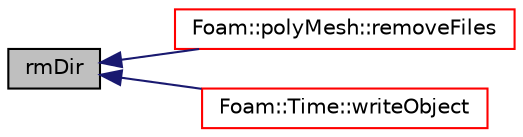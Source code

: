 digraph "rmDir"
{
  bgcolor="transparent";
  edge [fontname="Helvetica",fontsize="10",labelfontname="Helvetica",labelfontsize="10"];
  node [fontname="Helvetica",fontsize="10",shape=record];
  rankdir="LR";
  Node1 [label="rmDir",height=0.2,width=0.4,color="black", fillcolor="grey75", style="filled", fontcolor="black"];
  Node1 -> Node2 [dir="back",color="midnightblue",fontsize="10",style="solid",fontname="Helvetica"];
  Node2 [label="Foam::polyMesh::removeFiles",height=0.2,width=0.4,color="red",URL="$a01955.html#a09edd7861f5967d75396d1138415fc1b",tooltip="Remove all files from mesh instance. "];
  Node1 -> Node3 [dir="back",color="midnightblue",fontsize="10",style="solid",fontname="Helvetica"];
  Node3 [label="Foam::Time::writeObject",height=0.2,width=0.4,color="red",URL="$a02683.html#a25cce2a2cb8ccf489894549d23b116c8",tooltip="Write using given format, version and compression. "];
}
